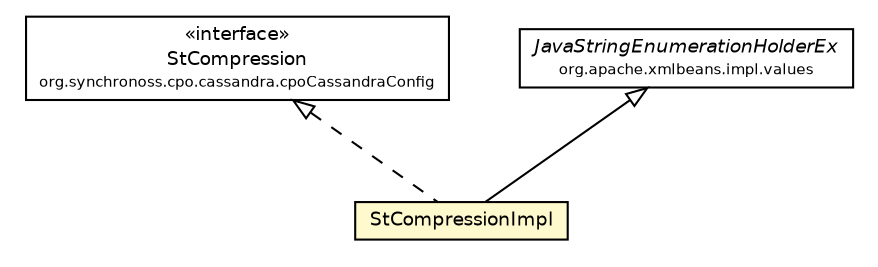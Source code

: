 #!/usr/local/bin/dot
#
# Class diagram 
# Generated by UmlGraph version 4.6 (http://www.spinellis.gr/sw/umlgraph)
#

digraph G {
	edge [fontname="Helvetica",fontsize=10,labelfontname="Helvetica",labelfontsize=10];
	node [fontname="Helvetica",fontsize=10,shape=plaintext];
	// org.synchronoss.cpo.cassandra.cpoCassandraConfig.StCompression
	c52356 [label=<<table border="0" cellborder="1" cellspacing="0" cellpadding="2" port="p" href="../StCompression.html">
		<tr><td><table border="0" cellspacing="0" cellpadding="1">
			<tr><td> &laquo;interface&raquo; </td></tr>
			<tr><td> StCompression </td></tr>
			<tr><td><font point-size="7.0"> org.synchronoss.cpo.cassandra.cpoCassandraConfig </font></td></tr>
		</table></td></tr>
		</table>>, fontname="Helvetica", fontcolor="black", fontsize=9.0];
	// org.synchronoss.cpo.cassandra.cpoCassandraConfig.impl.StCompressionImpl
	c52365 [label=<<table border="0" cellborder="1" cellspacing="0" cellpadding="2" port="p" bgcolor="lemonChiffon" href="./StCompressionImpl.html">
		<tr><td><table border="0" cellspacing="0" cellpadding="1">
			<tr><td> StCompressionImpl </td></tr>
		</table></td></tr>
		</table>>, fontname="Helvetica", fontcolor="black", fontsize=9.0];
	//org.synchronoss.cpo.cassandra.cpoCassandraConfig.impl.StCompressionImpl extends org.apache.xmlbeans.impl.values.JavaStringEnumerationHolderEx
	c52378:p -> c52365:p [dir=back,arrowtail=empty];
	//org.synchronoss.cpo.cassandra.cpoCassandraConfig.impl.StCompressionImpl implements org.synchronoss.cpo.cassandra.cpoCassandraConfig.StCompression
	c52356:p -> c52365:p [dir=back,arrowtail=empty,style=dashed];
	// org.apache.xmlbeans.impl.values.JavaStringEnumerationHolderEx
	c52378 [label=<<table border="0" cellborder="1" cellspacing="0" cellpadding="2" port="p" href="http://java.sun.com/j2se/1.4.2/docs/api/org/apache/xmlbeans/impl/values/JavaStringEnumerationHolderEx.html">
		<tr><td><table border="0" cellspacing="0" cellpadding="1">
			<tr><td><font face="Helvetica-Oblique"> JavaStringEnumerationHolderEx </font></td></tr>
			<tr><td><font point-size="7.0"> org.apache.xmlbeans.impl.values </font></td></tr>
		</table></td></tr>
		</table>>, fontname="Helvetica", fontcolor="black", fontsize=9.0];
}

